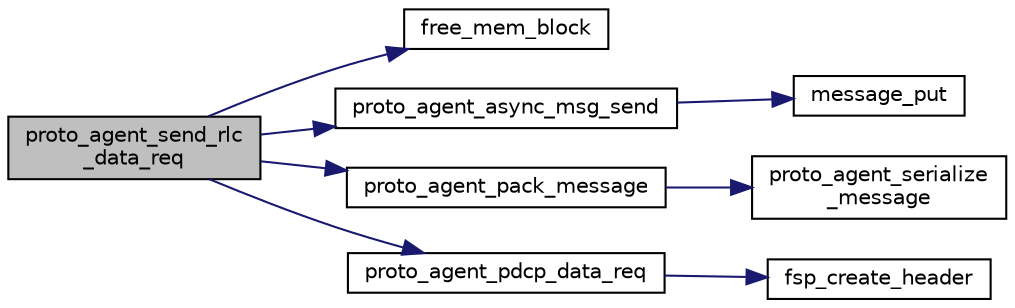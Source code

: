 digraph "proto_agent_send_rlc_data_req"
{
 // LATEX_PDF_SIZE
  edge [fontname="Helvetica",fontsize="10",labelfontname="Helvetica",labelfontsize="10"];
  node [fontname="Helvetica",fontsize="10",shape=record];
  rankdir="LR";
  Node1 [label="proto_agent_send_rlc\l_data_req",height=0.2,width=0.4,color="black", fillcolor="grey75", style="filled", fontcolor="black",tooltip=" "];
  Node1 -> Node2 [color="midnightblue",fontsize="10",style="solid",fontname="Helvetica"];
  Node2 [label="free_mem_block",height=0.2,width=0.4,color="black", fillcolor="white", style="filled",URL="$mem__block_8c.html#a3465e37844438c1cc552c197a2cfbbfd",tooltip=" "];
  Node1 -> Node3 [color="midnightblue",fontsize="10",style="solid",fontname="Helvetica"];
  Node3 [label="proto_agent_async_msg_send",height=0.2,width=0.4,color="black", fillcolor="white", style="filled",URL="$proto__agent__async_8c.html#a2fafdc3831d1a25ae634302070b9d1d6",tooltip=" "];
  Node3 -> Node4 [color="midnightblue",fontsize="10",style="solid",fontname="Helvetica"];
  Node4 [label="message_put",height=0.2,width=0.4,color="black", fillcolor="white", style="filled",URL="$message__queue_8c.html#ad138f3a380c5f1f5638758702314989f",tooltip=" "];
  Node1 -> Node5 [color="midnightblue",fontsize="10",style="solid",fontname="Helvetica"];
  Node5 [label="proto_agent_pack_message",height=0.2,width=0.4,color="black", fillcolor="white", style="filled",URL="$proto__agent__common_8h.html#a53066a9c407063fb3740877880ce0699",tooltip=" "];
  Node5 -> Node6 [color="midnightblue",fontsize="10",style="solid",fontname="Helvetica"];
  Node6 [label="proto_agent_serialize\l_message",height=0.2,width=0.4,color="black", fillcolor="white", style="filled",URL="$proto__agent__common_8c.html#adb50bd9dc216d34704271440247688e5",tooltip=" "];
  Node1 -> Node7 [color="midnightblue",fontsize="10",style="solid",fontname="Helvetica"];
  Node7 [label="proto_agent_pdcp_data_req",height=0.2,width=0.4,color="black", fillcolor="white", style="filled",URL="$proto__agent__common_8c.html#a3659b56758a3ad4d57aa1f5b193338dc",tooltip=" "];
  Node7 -> Node8 [color="midnightblue",fontsize="10",style="solid",fontname="Helvetica"];
  Node8 [label="fsp_create_header",height=0.2,width=0.4,color="black", fillcolor="white", style="filled",URL="$proto__agent__common_8c.html#a46b52c3100b258463b11752f6d409dc7",tooltip=" "];
}
